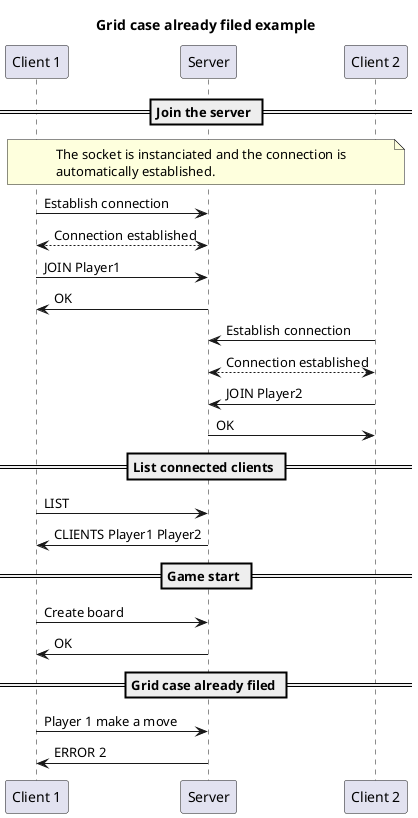 @startuml

title "Grid case already filed example"

participant "Client 1" as c1
participant "Server" as s
participant "Client 2" as c2

== Join the server ==

note over c1, c2
The socket is instanciated and the connection is
automatically established.
end note

c1->s : Establish connection
c1<-->s : Connection established

c1->s: JOIN Player1
s->c1: OK

c2->s : Establish connection
c2<-->s : Connection established

c2->s: JOIN Player2
s->c2: OK

== List connected clients ==

c1->s: LIST
s->c1: CLIENTS Player1 Player2

== Game start ==

c1->s : Create board
s->c1: OK

== Grid case already filed ==
c1->s: Player 1 make a move
s->c1: ERROR 2


@enduml

